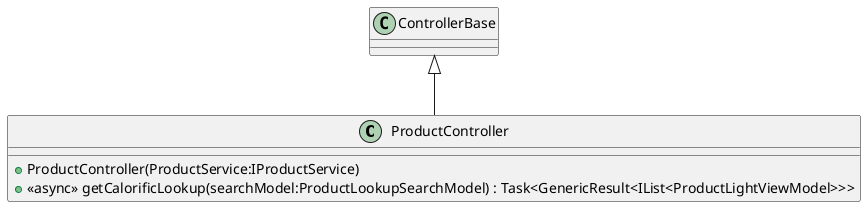 @startuml
class ProductController {
    + ProductController(ProductService:IProductService)
    + <<async>> getCalorificLookup(searchModel:ProductLookupSearchModel) : Task<GenericResult<IList<ProductLightViewModel>>>
}
ControllerBase <|-- ProductController
@enduml
